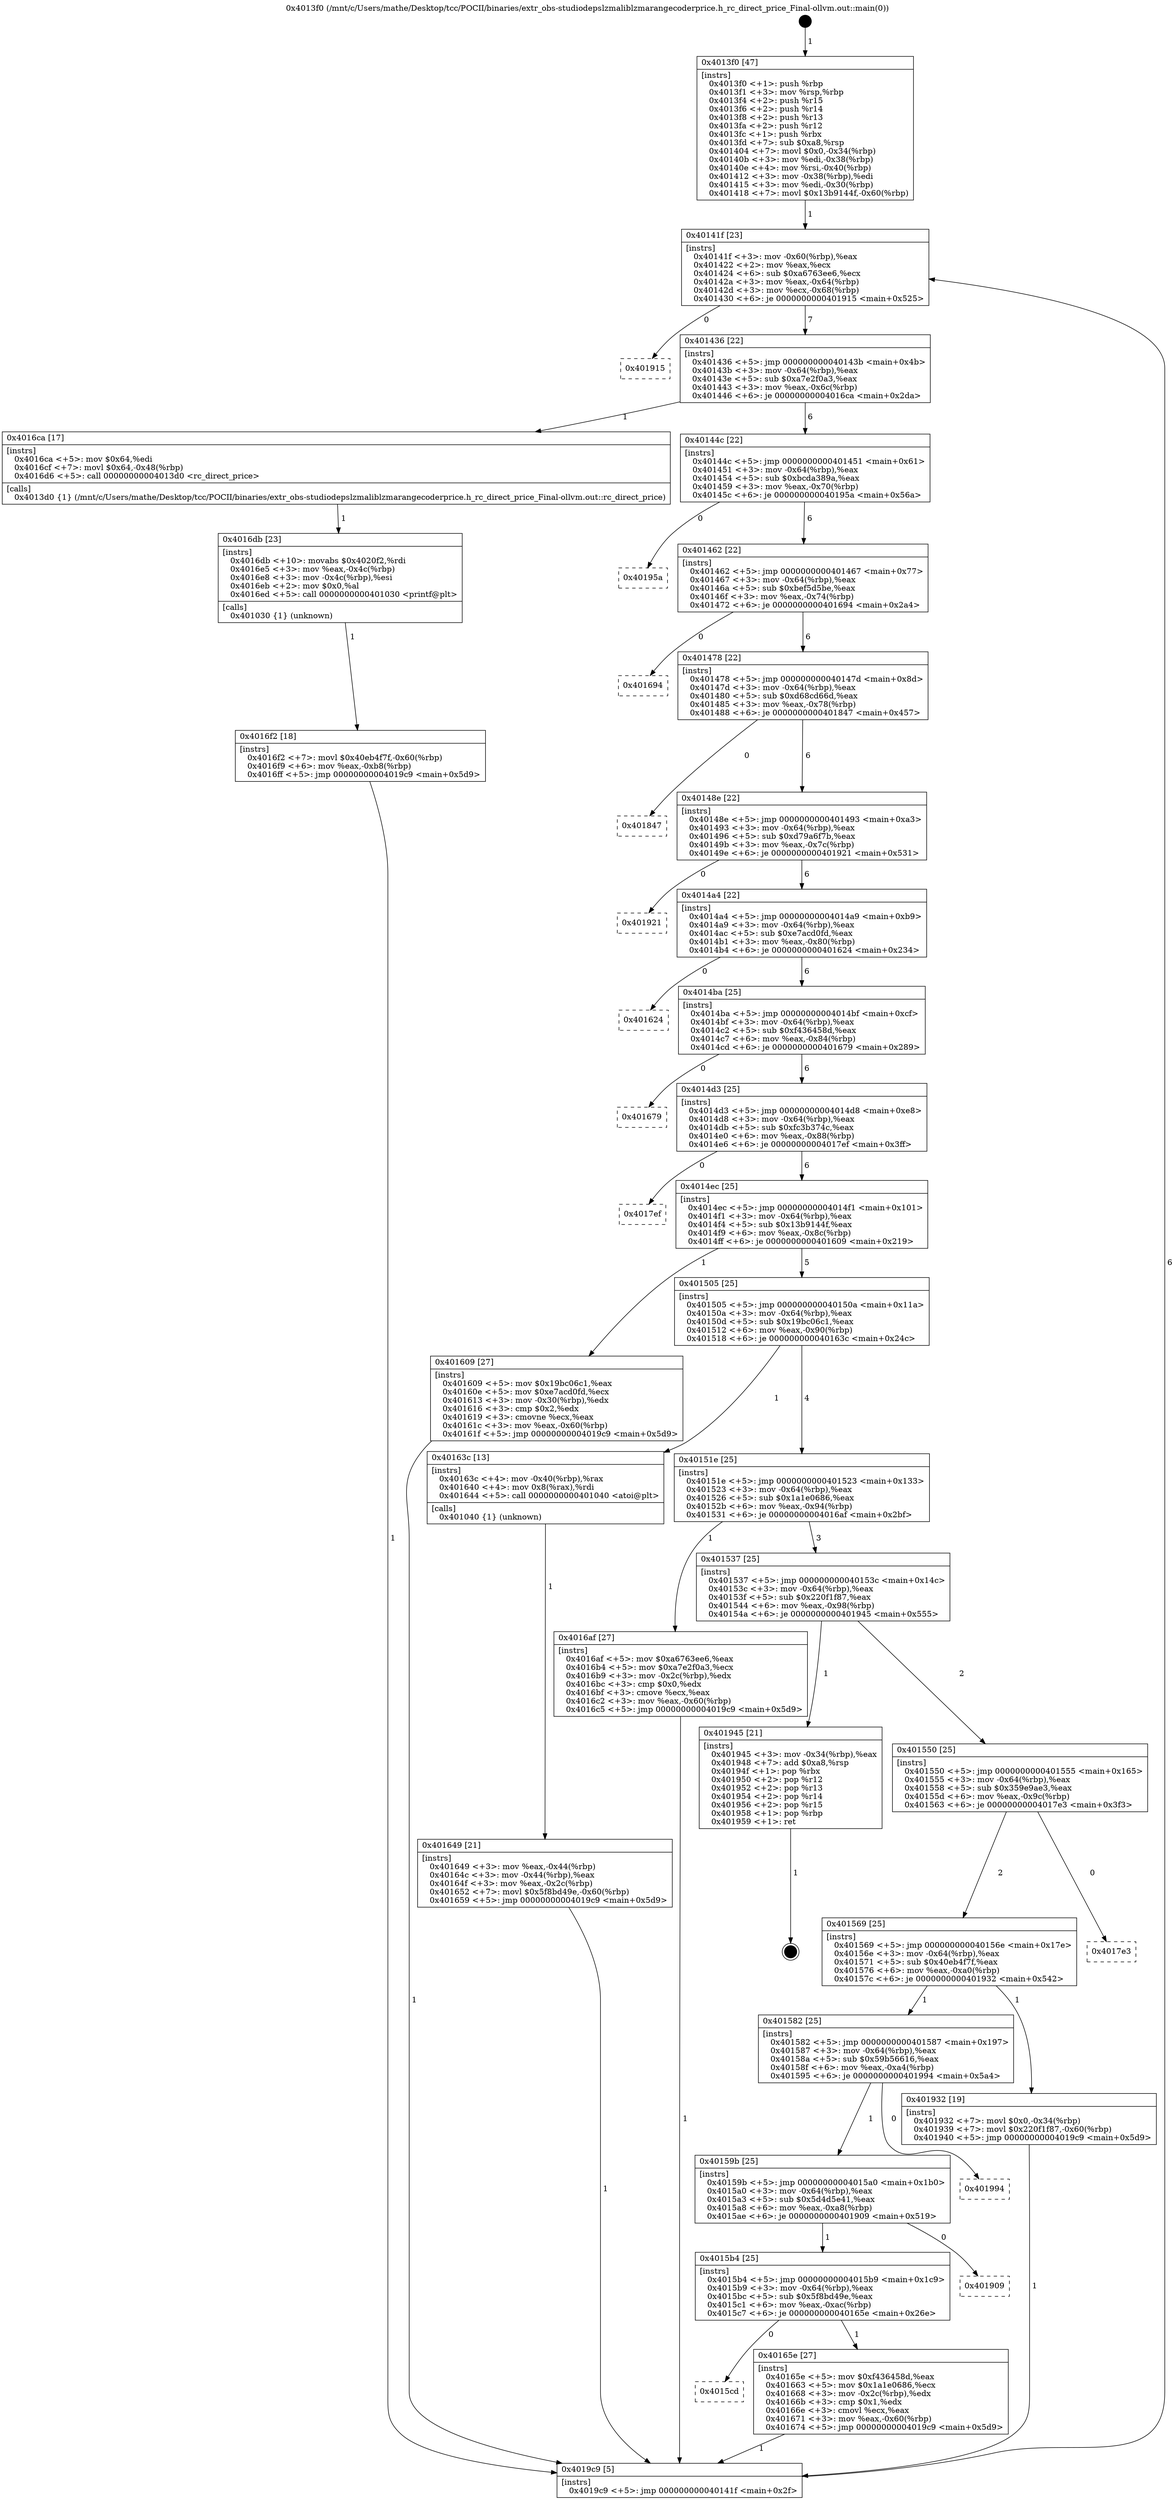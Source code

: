 digraph "0x4013f0" {
  label = "0x4013f0 (/mnt/c/Users/mathe/Desktop/tcc/POCII/binaries/extr_obs-studiodepslzmaliblzmarangecoderprice.h_rc_direct_price_Final-ollvm.out::main(0))"
  labelloc = "t"
  node[shape=record]

  Entry [label="",width=0.3,height=0.3,shape=circle,fillcolor=black,style=filled]
  "0x40141f" [label="{
     0x40141f [23]\l
     | [instrs]\l
     &nbsp;&nbsp;0x40141f \<+3\>: mov -0x60(%rbp),%eax\l
     &nbsp;&nbsp;0x401422 \<+2\>: mov %eax,%ecx\l
     &nbsp;&nbsp;0x401424 \<+6\>: sub $0xa6763ee6,%ecx\l
     &nbsp;&nbsp;0x40142a \<+3\>: mov %eax,-0x64(%rbp)\l
     &nbsp;&nbsp;0x40142d \<+3\>: mov %ecx,-0x68(%rbp)\l
     &nbsp;&nbsp;0x401430 \<+6\>: je 0000000000401915 \<main+0x525\>\l
  }"]
  "0x401915" [label="{
     0x401915\l
  }", style=dashed]
  "0x401436" [label="{
     0x401436 [22]\l
     | [instrs]\l
     &nbsp;&nbsp;0x401436 \<+5\>: jmp 000000000040143b \<main+0x4b\>\l
     &nbsp;&nbsp;0x40143b \<+3\>: mov -0x64(%rbp),%eax\l
     &nbsp;&nbsp;0x40143e \<+5\>: sub $0xa7e2f0a3,%eax\l
     &nbsp;&nbsp;0x401443 \<+3\>: mov %eax,-0x6c(%rbp)\l
     &nbsp;&nbsp;0x401446 \<+6\>: je 00000000004016ca \<main+0x2da\>\l
  }"]
  Exit [label="",width=0.3,height=0.3,shape=circle,fillcolor=black,style=filled,peripheries=2]
  "0x4016ca" [label="{
     0x4016ca [17]\l
     | [instrs]\l
     &nbsp;&nbsp;0x4016ca \<+5\>: mov $0x64,%edi\l
     &nbsp;&nbsp;0x4016cf \<+7\>: movl $0x64,-0x48(%rbp)\l
     &nbsp;&nbsp;0x4016d6 \<+5\>: call 00000000004013d0 \<rc_direct_price\>\l
     | [calls]\l
     &nbsp;&nbsp;0x4013d0 \{1\} (/mnt/c/Users/mathe/Desktop/tcc/POCII/binaries/extr_obs-studiodepslzmaliblzmarangecoderprice.h_rc_direct_price_Final-ollvm.out::rc_direct_price)\l
  }"]
  "0x40144c" [label="{
     0x40144c [22]\l
     | [instrs]\l
     &nbsp;&nbsp;0x40144c \<+5\>: jmp 0000000000401451 \<main+0x61\>\l
     &nbsp;&nbsp;0x401451 \<+3\>: mov -0x64(%rbp),%eax\l
     &nbsp;&nbsp;0x401454 \<+5\>: sub $0xbcda389a,%eax\l
     &nbsp;&nbsp;0x401459 \<+3\>: mov %eax,-0x70(%rbp)\l
     &nbsp;&nbsp;0x40145c \<+6\>: je 000000000040195a \<main+0x56a\>\l
  }"]
  "0x4016f2" [label="{
     0x4016f2 [18]\l
     | [instrs]\l
     &nbsp;&nbsp;0x4016f2 \<+7\>: movl $0x40eb4f7f,-0x60(%rbp)\l
     &nbsp;&nbsp;0x4016f9 \<+6\>: mov %eax,-0xb8(%rbp)\l
     &nbsp;&nbsp;0x4016ff \<+5\>: jmp 00000000004019c9 \<main+0x5d9\>\l
  }"]
  "0x40195a" [label="{
     0x40195a\l
  }", style=dashed]
  "0x401462" [label="{
     0x401462 [22]\l
     | [instrs]\l
     &nbsp;&nbsp;0x401462 \<+5\>: jmp 0000000000401467 \<main+0x77\>\l
     &nbsp;&nbsp;0x401467 \<+3\>: mov -0x64(%rbp),%eax\l
     &nbsp;&nbsp;0x40146a \<+5\>: sub $0xbef5d5be,%eax\l
     &nbsp;&nbsp;0x40146f \<+3\>: mov %eax,-0x74(%rbp)\l
     &nbsp;&nbsp;0x401472 \<+6\>: je 0000000000401694 \<main+0x2a4\>\l
  }"]
  "0x4016db" [label="{
     0x4016db [23]\l
     | [instrs]\l
     &nbsp;&nbsp;0x4016db \<+10\>: movabs $0x4020f2,%rdi\l
     &nbsp;&nbsp;0x4016e5 \<+3\>: mov %eax,-0x4c(%rbp)\l
     &nbsp;&nbsp;0x4016e8 \<+3\>: mov -0x4c(%rbp),%esi\l
     &nbsp;&nbsp;0x4016eb \<+2\>: mov $0x0,%al\l
     &nbsp;&nbsp;0x4016ed \<+5\>: call 0000000000401030 \<printf@plt\>\l
     | [calls]\l
     &nbsp;&nbsp;0x401030 \{1\} (unknown)\l
  }"]
  "0x401694" [label="{
     0x401694\l
  }", style=dashed]
  "0x401478" [label="{
     0x401478 [22]\l
     | [instrs]\l
     &nbsp;&nbsp;0x401478 \<+5\>: jmp 000000000040147d \<main+0x8d\>\l
     &nbsp;&nbsp;0x40147d \<+3\>: mov -0x64(%rbp),%eax\l
     &nbsp;&nbsp;0x401480 \<+5\>: sub $0xd68cd66d,%eax\l
     &nbsp;&nbsp;0x401485 \<+3\>: mov %eax,-0x78(%rbp)\l
     &nbsp;&nbsp;0x401488 \<+6\>: je 0000000000401847 \<main+0x457\>\l
  }"]
  "0x4015cd" [label="{
     0x4015cd\l
  }", style=dashed]
  "0x401847" [label="{
     0x401847\l
  }", style=dashed]
  "0x40148e" [label="{
     0x40148e [22]\l
     | [instrs]\l
     &nbsp;&nbsp;0x40148e \<+5\>: jmp 0000000000401493 \<main+0xa3\>\l
     &nbsp;&nbsp;0x401493 \<+3\>: mov -0x64(%rbp),%eax\l
     &nbsp;&nbsp;0x401496 \<+5\>: sub $0xd79a6f7b,%eax\l
     &nbsp;&nbsp;0x40149b \<+3\>: mov %eax,-0x7c(%rbp)\l
     &nbsp;&nbsp;0x40149e \<+6\>: je 0000000000401921 \<main+0x531\>\l
  }"]
  "0x40165e" [label="{
     0x40165e [27]\l
     | [instrs]\l
     &nbsp;&nbsp;0x40165e \<+5\>: mov $0xf436458d,%eax\l
     &nbsp;&nbsp;0x401663 \<+5\>: mov $0x1a1e0686,%ecx\l
     &nbsp;&nbsp;0x401668 \<+3\>: mov -0x2c(%rbp),%edx\l
     &nbsp;&nbsp;0x40166b \<+3\>: cmp $0x1,%edx\l
     &nbsp;&nbsp;0x40166e \<+3\>: cmovl %ecx,%eax\l
     &nbsp;&nbsp;0x401671 \<+3\>: mov %eax,-0x60(%rbp)\l
     &nbsp;&nbsp;0x401674 \<+5\>: jmp 00000000004019c9 \<main+0x5d9\>\l
  }"]
  "0x401921" [label="{
     0x401921\l
  }", style=dashed]
  "0x4014a4" [label="{
     0x4014a4 [22]\l
     | [instrs]\l
     &nbsp;&nbsp;0x4014a4 \<+5\>: jmp 00000000004014a9 \<main+0xb9\>\l
     &nbsp;&nbsp;0x4014a9 \<+3\>: mov -0x64(%rbp),%eax\l
     &nbsp;&nbsp;0x4014ac \<+5\>: sub $0xe7acd0fd,%eax\l
     &nbsp;&nbsp;0x4014b1 \<+3\>: mov %eax,-0x80(%rbp)\l
     &nbsp;&nbsp;0x4014b4 \<+6\>: je 0000000000401624 \<main+0x234\>\l
  }"]
  "0x4015b4" [label="{
     0x4015b4 [25]\l
     | [instrs]\l
     &nbsp;&nbsp;0x4015b4 \<+5\>: jmp 00000000004015b9 \<main+0x1c9\>\l
     &nbsp;&nbsp;0x4015b9 \<+3\>: mov -0x64(%rbp),%eax\l
     &nbsp;&nbsp;0x4015bc \<+5\>: sub $0x5f8bd49e,%eax\l
     &nbsp;&nbsp;0x4015c1 \<+6\>: mov %eax,-0xac(%rbp)\l
     &nbsp;&nbsp;0x4015c7 \<+6\>: je 000000000040165e \<main+0x26e\>\l
  }"]
  "0x401624" [label="{
     0x401624\l
  }", style=dashed]
  "0x4014ba" [label="{
     0x4014ba [25]\l
     | [instrs]\l
     &nbsp;&nbsp;0x4014ba \<+5\>: jmp 00000000004014bf \<main+0xcf\>\l
     &nbsp;&nbsp;0x4014bf \<+3\>: mov -0x64(%rbp),%eax\l
     &nbsp;&nbsp;0x4014c2 \<+5\>: sub $0xf436458d,%eax\l
     &nbsp;&nbsp;0x4014c7 \<+6\>: mov %eax,-0x84(%rbp)\l
     &nbsp;&nbsp;0x4014cd \<+6\>: je 0000000000401679 \<main+0x289\>\l
  }"]
  "0x401909" [label="{
     0x401909\l
  }", style=dashed]
  "0x401679" [label="{
     0x401679\l
  }", style=dashed]
  "0x4014d3" [label="{
     0x4014d3 [25]\l
     | [instrs]\l
     &nbsp;&nbsp;0x4014d3 \<+5\>: jmp 00000000004014d8 \<main+0xe8\>\l
     &nbsp;&nbsp;0x4014d8 \<+3\>: mov -0x64(%rbp),%eax\l
     &nbsp;&nbsp;0x4014db \<+5\>: sub $0xfc3b374c,%eax\l
     &nbsp;&nbsp;0x4014e0 \<+6\>: mov %eax,-0x88(%rbp)\l
     &nbsp;&nbsp;0x4014e6 \<+6\>: je 00000000004017ef \<main+0x3ff\>\l
  }"]
  "0x40159b" [label="{
     0x40159b [25]\l
     | [instrs]\l
     &nbsp;&nbsp;0x40159b \<+5\>: jmp 00000000004015a0 \<main+0x1b0\>\l
     &nbsp;&nbsp;0x4015a0 \<+3\>: mov -0x64(%rbp),%eax\l
     &nbsp;&nbsp;0x4015a3 \<+5\>: sub $0x5d4d5e41,%eax\l
     &nbsp;&nbsp;0x4015a8 \<+6\>: mov %eax,-0xa8(%rbp)\l
     &nbsp;&nbsp;0x4015ae \<+6\>: je 0000000000401909 \<main+0x519\>\l
  }"]
  "0x4017ef" [label="{
     0x4017ef\l
  }", style=dashed]
  "0x4014ec" [label="{
     0x4014ec [25]\l
     | [instrs]\l
     &nbsp;&nbsp;0x4014ec \<+5\>: jmp 00000000004014f1 \<main+0x101\>\l
     &nbsp;&nbsp;0x4014f1 \<+3\>: mov -0x64(%rbp),%eax\l
     &nbsp;&nbsp;0x4014f4 \<+5\>: sub $0x13b9144f,%eax\l
     &nbsp;&nbsp;0x4014f9 \<+6\>: mov %eax,-0x8c(%rbp)\l
     &nbsp;&nbsp;0x4014ff \<+6\>: je 0000000000401609 \<main+0x219\>\l
  }"]
  "0x401994" [label="{
     0x401994\l
  }", style=dashed]
  "0x401609" [label="{
     0x401609 [27]\l
     | [instrs]\l
     &nbsp;&nbsp;0x401609 \<+5\>: mov $0x19bc06c1,%eax\l
     &nbsp;&nbsp;0x40160e \<+5\>: mov $0xe7acd0fd,%ecx\l
     &nbsp;&nbsp;0x401613 \<+3\>: mov -0x30(%rbp),%edx\l
     &nbsp;&nbsp;0x401616 \<+3\>: cmp $0x2,%edx\l
     &nbsp;&nbsp;0x401619 \<+3\>: cmovne %ecx,%eax\l
     &nbsp;&nbsp;0x40161c \<+3\>: mov %eax,-0x60(%rbp)\l
     &nbsp;&nbsp;0x40161f \<+5\>: jmp 00000000004019c9 \<main+0x5d9\>\l
  }"]
  "0x401505" [label="{
     0x401505 [25]\l
     | [instrs]\l
     &nbsp;&nbsp;0x401505 \<+5\>: jmp 000000000040150a \<main+0x11a\>\l
     &nbsp;&nbsp;0x40150a \<+3\>: mov -0x64(%rbp),%eax\l
     &nbsp;&nbsp;0x40150d \<+5\>: sub $0x19bc06c1,%eax\l
     &nbsp;&nbsp;0x401512 \<+6\>: mov %eax,-0x90(%rbp)\l
     &nbsp;&nbsp;0x401518 \<+6\>: je 000000000040163c \<main+0x24c\>\l
  }"]
  "0x4019c9" [label="{
     0x4019c9 [5]\l
     | [instrs]\l
     &nbsp;&nbsp;0x4019c9 \<+5\>: jmp 000000000040141f \<main+0x2f\>\l
  }"]
  "0x4013f0" [label="{
     0x4013f0 [47]\l
     | [instrs]\l
     &nbsp;&nbsp;0x4013f0 \<+1\>: push %rbp\l
     &nbsp;&nbsp;0x4013f1 \<+3\>: mov %rsp,%rbp\l
     &nbsp;&nbsp;0x4013f4 \<+2\>: push %r15\l
     &nbsp;&nbsp;0x4013f6 \<+2\>: push %r14\l
     &nbsp;&nbsp;0x4013f8 \<+2\>: push %r13\l
     &nbsp;&nbsp;0x4013fa \<+2\>: push %r12\l
     &nbsp;&nbsp;0x4013fc \<+1\>: push %rbx\l
     &nbsp;&nbsp;0x4013fd \<+7\>: sub $0xa8,%rsp\l
     &nbsp;&nbsp;0x401404 \<+7\>: movl $0x0,-0x34(%rbp)\l
     &nbsp;&nbsp;0x40140b \<+3\>: mov %edi,-0x38(%rbp)\l
     &nbsp;&nbsp;0x40140e \<+4\>: mov %rsi,-0x40(%rbp)\l
     &nbsp;&nbsp;0x401412 \<+3\>: mov -0x38(%rbp),%edi\l
     &nbsp;&nbsp;0x401415 \<+3\>: mov %edi,-0x30(%rbp)\l
     &nbsp;&nbsp;0x401418 \<+7\>: movl $0x13b9144f,-0x60(%rbp)\l
  }"]
  "0x401582" [label="{
     0x401582 [25]\l
     | [instrs]\l
     &nbsp;&nbsp;0x401582 \<+5\>: jmp 0000000000401587 \<main+0x197\>\l
     &nbsp;&nbsp;0x401587 \<+3\>: mov -0x64(%rbp),%eax\l
     &nbsp;&nbsp;0x40158a \<+5\>: sub $0x59b56616,%eax\l
     &nbsp;&nbsp;0x40158f \<+6\>: mov %eax,-0xa4(%rbp)\l
     &nbsp;&nbsp;0x401595 \<+6\>: je 0000000000401994 \<main+0x5a4\>\l
  }"]
  "0x40163c" [label="{
     0x40163c [13]\l
     | [instrs]\l
     &nbsp;&nbsp;0x40163c \<+4\>: mov -0x40(%rbp),%rax\l
     &nbsp;&nbsp;0x401640 \<+4\>: mov 0x8(%rax),%rdi\l
     &nbsp;&nbsp;0x401644 \<+5\>: call 0000000000401040 \<atoi@plt\>\l
     | [calls]\l
     &nbsp;&nbsp;0x401040 \{1\} (unknown)\l
  }"]
  "0x40151e" [label="{
     0x40151e [25]\l
     | [instrs]\l
     &nbsp;&nbsp;0x40151e \<+5\>: jmp 0000000000401523 \<main+0x133\>\l
     &nbsp;&nbsp;0x401523 \<+3\>: mov -0x64(%rbp),%eax\l
     &nbsp;&nbsp;0x401526 \<+5\>: sub $0x1a1e0686,%eax\l
     &nbsp;&nbsp;0x40152b \<+6\>: mov %eax,-0x94(%rbp)\l
     &nbsp;&nbsp;0x401531 \<+6\>: je 00000000004016af \<main+0x2bf\>\l
  }"]
  "0x401649" [label="{
     0x401649 [21]\l
     | [instrs]\l
     &nbsp;&nbsp;0x401649 \<+3\>: mov %eax,-0x44(%rbp)\l
     &nbsp;&nbsp;0x40164c \<+3\>: mov -0x44(%rbp),%eax\l
     &nbsp;&nbsp;0x40164f \<+3\>: mov %eax,-0x2c(%rbp)\l
     &nbsp;&nbsp;0x401652 \<+7\>: movl $0x5f8bd49e,-0x60(%rbp)\l
     &nbsp;&nbsp;0x401659 \<+5\>: jmp 00000000004019c9 \<main+0x5d9\>\l
  }"]
  "0x401932" [label="{
     0x401932 [19]\l
     | [instrs]\l
     &nbsp;&nbsp;0x401932 \<+7\>: movl $0x0,-0x34(%rbp)\l
     &nbsp;&nbsp;0x401939 \<+7\>: movl $0x220f1f87,-0x60(%rbp)\l
     &nbsp;&nbsp;0x401940 \<+5\>: jmp 00000000004019c9 \<main+0x5d9\>\l
  }"]
  "0x4016af" [label="{
     0x4016af [27]\l
     | [instrs]\l
     &nbsp;&nbsp;0x4016af \<+5\>: mov $0xa6763ee6,%eax\l
     &nbsp;&nbsp;0x4016b4 \<+5\>: mov $0xa7e2f0a3,%ecx\l
     &nbsp;&nbsp;0x4016b9 \<+3\>: mov -0x2c(%rbp),%edx\l
     &nbsp;&nbsp;0x4016bc \<+3\>: cmp $0x0,%edx\l
     &nbsp;&nbsp;0x4016bf \<+3\>: cmove %ecx,%eax\l
     &nbsp;&nbsp;0x4016c2 \<+3\>: mov %eax,-0x60(%rbp)\l
     &nbsp;&nbsp;0x4016c5 \<+5\>: jmp 00000000004019c9 \<main+0x5d9\>\l
  }"]
  "0x401537" [label="{
     0x401537 [25]\l
     | [instrs]\l
     &nbsp;&nbsp;0x401537 \<+5\>: jmp 000000000040153c \<main+0x14c\>\l
     &nbsp;&nbsp;0x40153c \<+3\>: mov -0x64(%rbp),%eax\l
     &nbsp;&nbsp;0x40153f \<+5\>: sub $0x220f1f87,%eax\l
     &nbsp;&nbsp;0x401544 \<+6\>: mov %eax,-0x98(%rbp)\l
     &nbsp;&nbsp;0x40154a \<+6\>: je 0000000000401945 \<main+0x555\>\l
  }"]
  "0x401569" [label="{
     0x401569 [25]\l
     | [instrs]\l
     &nbsp;&nbsp;0x401569 \<+5\>: jmp 000000000040156e \<main+0x17e\>\l
     &nbsp;&nbsp;0x40156e \<+3\>: mov -0x64(%rbp),%eax\l
     &nbsp;&nbsp;0x401571 \<+5\>: sub $0x40eb4f7f,%eax\l
     &nbsp;&nbsp;0x401576 \<+6\>: mov %eax,-0xa0(%rbp)\l
     &nbsp;&nbsp;0x40157c \<+6\>: je 0000000000401932 \<main+0x542\>\l
  }"]
  "0x401945" [label="{
     0x401945 [21]\l
     | [instrs]\l
     &nbsp;&nbsp;0x401945 \<+3\>: mov -0x34(%rbp),%eax\l
     &nbsp;&nbsp;0x401948 \<+7\>: add $0xa8,%rsp\l
     &nbsp;&nbsp;0x40194f \<+1\>: pop %rbx\l
     &nbsp;&nbsp;0x401950 \<+2\>: pop %r12\l
     &nbsp;&nbsp;0x401952 \<+2\>: pop %r13\l
     &nbsp;&nbsp;0x401954 \<+2\>: pop %r14\l
     &nbsp;&nbsp;0x401956 \<+2\>: pop %r15\l
     &nbsp;&nbsp;0x401958 \<+1\>: pop %rbp\l
     &nbsp;&nbsp;0x401959 \<+1\>: ret\l
  }"]
  "0x401550" [label="{
     0x401550 [25]\l
     | [instrs]\l
     &nbsp;&nbsp;0x401550 \<+5\>: jmp 0000000000401555 \<main+0x165\>\l
     &nbsp;&nbsp;0x401555 \<+3\>: mov -0x64(%rbp),%eax\l
     &nbsp;&nbsp;0x401558 \<+5\>: sub $0x359e9ae3,%eax\l
     &nbsp;&nbsp;0x40155d \<+6\>: mov %eax,-0x9c(%rbp)\l
     &nbsp;&nbsp;0x401563 \<+6\>: je 00000000004017e3 \<main+0x3f3\>\l
  }"]
  "0x4017e3" [label="{
     0x4017e3\l
  }", style=dashed]
  Entry -> "0x4013f0" [label=" 1"]
  "0x40141f" -> "0x401915" [label=" 0"]
  "0x40141f" -> "0x401436" [label=" 7"]
  "0x401945" -> Exit [label=" 1"]
  "0x401436" -> "0x4016ca" [label=" 1"]
  "0x401436" -> "0x40144c" [label=" 6"]
  "0x401932" -> "0x4019c9" [label=" 1"]
  "0x40144c" -> "0x40195a" [label=" 0"]
  "0x40144c" -> "0x401462" [label=" 6"]
  "0x4016f2" -> "0x4019c9" [label=" 1"]
  "0x401462" -> "0x401694" [label=" 0"]
  "0x401462" -> "0x401478" [label=" 6"]
  "0x4016db" -> "0x4016f2" [label=" 1"]
  "0x401478" -> "0x401847" [label=" 0"]
  "0x401478" -> "0x40148e" [label=" 6"]
  "0x4016ca" -> "0x4016db" [label=" 1"]
  "0x40148e" -> "0x401921" [label=" 0"]
  "0x40148e" -> "0x4014a4" [label=" 6"]
  "0x4016af" -> "0x4019c9" [label=" 1"]
  "0x4014a4" -> "0x401624" [label=" 0"]
  "0x4014a4" -> "0x4014ba" [label=" 6"]
  "0x4015b4" -> "0x4015cd" [label=" 0"]
  "0x4014ba" -> "0x401679" [label=" 0"]
  "0x4014ba" -> "0x4014d3" [label=" 6"]
  "0x4015b4" -> "0x40165e" [label=" 1"]
  "0x4014d3" -> "0x4017ef" [label=" 0"]
  "0x4014d3" -> "0x4014ec" [label=" 6"]
  "0x40159b" -> "0x4015b4" [label=" 1"]
  "0x4014ec" -> "0x401609" [label=" 1"]
  "0x4014ec" -> "0x401505" [label=" 5"]
  "0x401609" -> "0x4019c9" [label=" 1"]
  "0x4013f0" -> "0x40141f" [label=" 1"]
  "0x4019c9" -> "0x40141f" [label=" 6"]
  "0x40159b" -> "0x401909" [label=" 0"]
  "0x401505" -> "0x40163c" [label=" 1"]
  "0x401505" -> "0x40151e" [label=" 4"]
  "0x40163c" -> "0x401649" [label=" 1"]
  "0x401649" -> "0x4019c9" [label=" 1"]
  "0x401582" -> "0x40159b" [label=" 1"]
  "0x40151e" -> "0x4016af" [label=" 1"]
  "0x40151e" -> "0x401537" [label=" 3"]
  "0x401582" -> "0x401994" [label=" 0"]
  "0x401537" -> "0x401945" [label=" 1"]
  "0x401537" -> "0x401550" [label=" 2"]
  "0x401569" -> "0x401582" [label=" 1"]
  "0x401550" -> "0x4017e3" [label=" 0"]
  "0x401550" -> "0x401569" [label=" 2"]
  "0x40165e" -> "0x4019c9" [label=" 1"]
  "0x401569" -> "0x401932" [label=" 1"]
}
